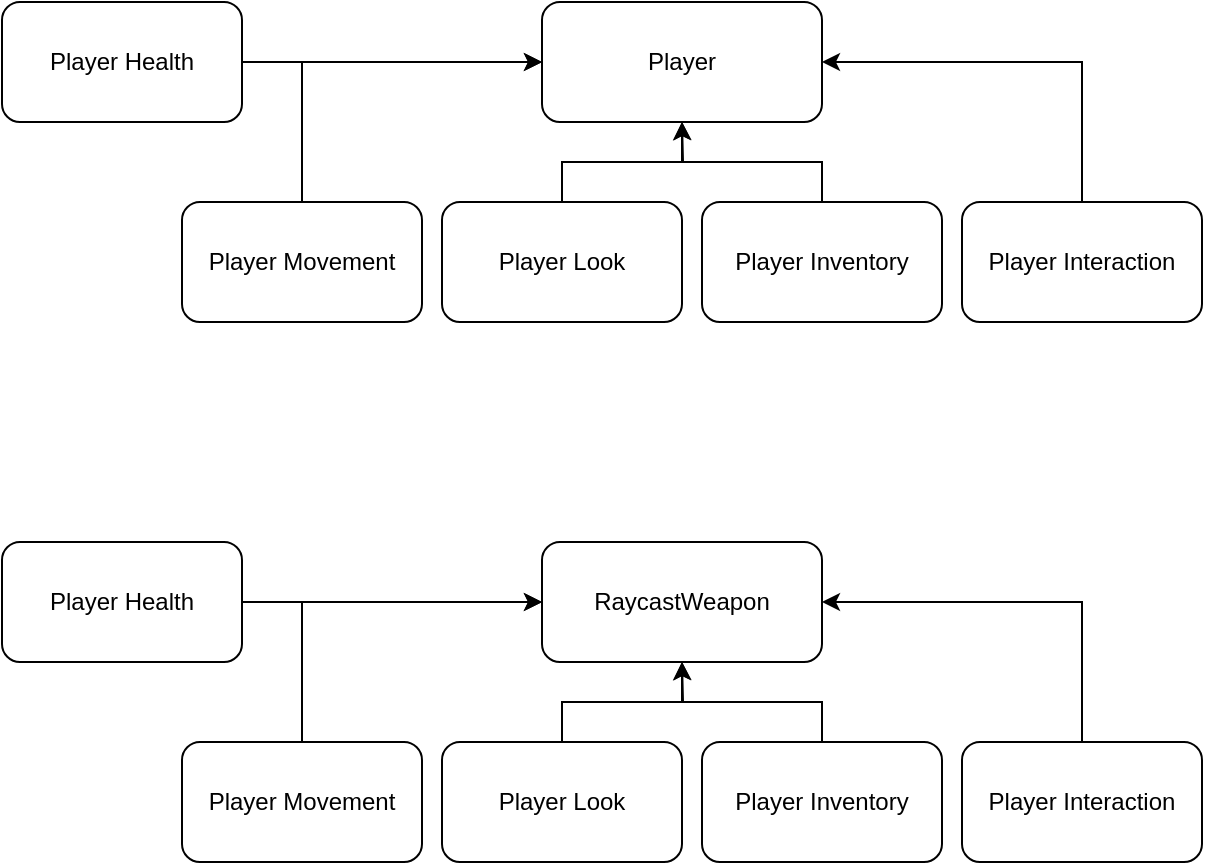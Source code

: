 <mxfile version="28.2.8">
  <diagram id="fddROSrtuDcg2Bksey4Y" name="Page-1">
    <mxGraphModel dx="991" dy="516" grid="1" gridSize="10" guides="1" tooltips="1" connect="1" arrows="1" fold="1" page="1" pageScale="1" pageWidth="850" pageHeight="1100" math="0" shadow="0">
      <root>
        <mxCell id="0" />
        <mxCell id="1" parent="0" />
        <mxCell id="Gy2uJXUMWzKe1qh5utid-30" value="" style="group" vertex="1" connectable="0" parent="1">
          <mxGeometry x="40" y="160" width="600" height="160" as="geometry" />
        </mxCell>
        <mxCell id="Gy2uJXUMWzKe1qh5utid-27" style="edgeStyle=orthogonalEdgeStyle;rounded=0;orthogonalLoop=1;jettySize=auto;html=1;entryX=1;entryY=0.5;entryDx=0;entryDy=0;" edge="1" parent="Gy2uJXUMWzKe1qh5utid-30" source="Gy2uJXUMWzKe1qh5utid-26" target="JgzFDFXyBf2oyc0DK9Ad-64">
          <mxGeometry relative="1" as="geometry">
            <Array as="points">
              <mxPoint x="540" y="30" />
            </Array>
          </mxGeometry>
        </mxCell>
        <mxCell id="Gy2uJXUMWzKe1qh5utid-26" value="Player Interaction" style="rounded=1;whiteSpace=wrap;html=1;container=0;" vertex="1" parent="Gy2uJXUMWzKe1qh5utid-30">
          <mxGeometry x="480" y="100" width="120" height="60" as="geometry" />
        </mxCell>
        <mxCell id="Gy2uJXUMWzKe1qh5utid-29" style="edgeStyle=orthogonalEdgeStyle;rounded=0;orthogonalLoop=1;jettySize=auto;html=1;" edge="1" parent="Gy2uJXUMWzKe1qh5utid-30" source="Gy2uJXUMWzKe1qh5utid-28" target="JgzFDFXyBf2oyc0DK9Ad-64">
          <mxGeometry relative="1" as="geometry" />
        </mxCell>
        <mxCell id="Gy2uJXUMWzKe1qh5utid-28" value="Player Health" style="rounded=1;whiteSpace=wrap;html=1;container=0;" vertex="1" parent="Gy2uJXUMWzKe1qh5utid-30">
          <mxGeometry width="120" height="60" as="geometry" />
        </mxCell>
        <mxCell id="JgzFDFXyBf2oyc0DK9Ad-64" value="Player" style="rounded=1;whiteSpace=wrap;html=1;container=0;" parent="Gy2uJXUMWzKe1qh5utid-30" vertex="1">
          <mxGeometry x="270" width="140" height="60" as="geometry" />
        </mxCell>
        <mxCell id="JgzFDFXyBf2oyc0DK9Ad-71" style="edgeStyle=orthogonalEdgeStyle;rounded=0;orthogonalLoop=1;jettySize=auto;html=1;entryX=0;entryY=0.5;entryDx=0;entryDy=0;" parent="Gy2uJXUMWzKe1qh5utid-30" source="JgzFDFXyBf2oyc0DK9Ad-66" target="JgzFDFXyBf2oyc0DK9Ad-64" edge="1">
          <mxGeometry relative="1" as="geometry">
            <Array as="points">
              <mxPoint x="150" y="30" />
            </Array>
          </mxGeometry>
        </mxCell>
        <mxCell id="JgzFDFXyBf2oyc0DK9Ad-66" value="Player Movement" style="rounded=1;whiteSpace=wrap;html=1;container=0;" parent="Gy2uJXUMWzKe1qh5utid-30" vertex="1">
          <mxGeometry x="90" y="100" width="120" height="60" as="geometry" />
        </mxCell>
        <mxCell id="Gy2uJXUMWzKe1qh5utid-16" style="edgeStyle=orthogonalEdgeStyle;rounded=0;orthogonalLoop=1;jettySize=auto;html=1;" edge="1" parent="Gy2uJXUMWzKe1qh5utid-30" source="JgzFDFXyBf2oyc0DK9Ad-69">
          <mxGeometry relative="1" as="geometry">
            <mxPoint x="340" y="60" as="targetPoint" />
          </mxGeometry>
        </mxCell>
        <mxCell id="JgzFDFXyBf2oyc0DK9Ad-69" value="Player Look" style="rounded=1;whiteSpace=wrap;html=1;container=0;" parent="Gy2uJXUMWzKe1qh5utid-30" vertex="1">
          <mxGeometry x="220" y="100" width="120" height="60" as="geometry" />
        </mxCell>
        <mxCell id="Gy2uJXUMWzKe1qh5utid-17" style="edgeStyle=orthogonalEdgeStyle;rounded=0;orthogonalLoop=1;jettySize=auto;html=1;entryX=0.5;entryY=1;entryDx=0;entryDy=0;" edge="1" parent="Gy2uJXUMWzKe1qh5utid-30" source="Gy2uJXUMWzKe1qh5utid-7" target="JgzFDFXyBf2oyc0DK9Ad-64">
          <mxGeometry relative="1" as="geometry" />
        </mxCell>
        <mxCell id="Gy2uJXUMWzKe1qh5utid-7" value="Player Inventory" style="rounded=1;whiteSpace=wrap;html=1;container=0;" vertex="1" parent="Gy2uJXUMWzKe1qh5utid-30">
          <mxGeometry x="350" y="100" width="120" height="60" as="geometry" />
        </mxCell>
        <mxCell id="Gy2uJXUMWzKe1qh5utid-31" value="" style="group" vertex="1" connectable="0" parent="1">
          <mxGeometry x="40" y="430" width="600" height="160" as="geometry" />
        </mxCell>
        <mxCell id="Gy2uJXUMWzKe1qh5utid-32" style="edgeStyle=orthogonalEdgeStyle;rounded=0;orthogonalLoop=1;jettySize=auto;html=1;entryX=1;entryY=0.5;entryDx=0;entryDy=0;" edge="1" parent="Gy2uJXUMWzKe1qh5utid-31" source="Gy2uJXUMWzKe1qh5utid-33" target="Gy2uJXUMWzKe1qh5utid-36">
          <mxGeometry relative="1" as="geometry">
            <Array as="points">
              <mxPoint x="540" y="30" />
            </Array>
          </mxGeometry>
        </mxCell>
        <mxCell id="Gy2uJXUMWzKe1qh5utid-33" value="Player Interaction" style="rounded=1;whiteSpace=wrap;html=1;container=0;" vertex="1" parent="Gy2uJXUMWzKe1qh5utid-31">
          <mxGeometry x="480" y="100" width="120" height="60" as="geometry" />
        </mxCell>
        <mxCell id="Gy2uJXUMWzKe1qh5utid-34" style="edgeStyle=orthogonalEdgeStyle;rounded=0;orthogonalLoop=1;jettySize=auto;html=1;" edge="1" parent="Gy2uJXUMWzKe1qh5utid-31" source="Gy2uJXUMWzKe1qh5utid-35" target="Gy2uJXUMWzKe1qh5utid-36">
          <mxGeometry relative="1" as="geometry" />
        </mxCell>
        <mxCell id="Gy2uJXUMWzKe1qh5utid-35" value="Player Health" style="rounded=1;whiteSpace=wrap;html=1;container=0;" vertex="1" parent="Gy2uJXUMWzKe1qh5utid-31">
          <mxGeometry width="120" height="60" as="geometry" />
        </mxCell>
        <mxCell id="Gy2uJXUMWzKe1qh5utid-36" value="RaycastWeapon" style="rounded=1;whiteSpace=wrap;html=1;container=0;" vertex="1" parent="Gy2uJXUMWzKe1qh5utid-31">
          <mxGeometry x="270" width="140" height="60" as="geometry" />
        </mxCell>
        <mxCell id="Gy2uJXUMWzKe1qh5utid-37" style="edgeStyle=orthogonalEdgeStyle;rounded=0;orthogonalLoop=1;jettySize=auto;html=1;entryX=0;entryY=0.5;entryDx=0;entryDy=0;" edge="1" parent="Gy2uJXUMWzKe1qh5utid-31" source="Gy2uJXUMWzKe1qh5utid-38" target="Gy2uJXUMWzKe1qh5utid-36">
          <mxGeometry relative="1" as="geometry">
            <Array as="points">
              <mxPoint x="150" y="30" />
            </Array>
          </mxGeometry>
        </mxCell>
        <mxCell id="Gy2uJXUMWzKe1qh5utid-38" value="Player Movement" style="rounded=1;whiteSpace=wrap;html=1;container=0;" vertex="1" parent="Gy2uJXUMWzKe1qh5utid-31">
          <mxGeometry x="90" y="100" width="120" height="60" as="geometry" />
        </mxCell>
        <mxCell id="Gy2uJXUMWzKe1qh5utid-39" style="edgeStyle=orthogonalEdgeStyle;rounded=0;orthogonalLoop=1;jettySize=auto;html=1;" edge="1" parent="Gy2uJXUMWzKe1qh5utid-31" source="Gy2uJXUMWzKe1qh5utid-40">
          <mxGeometry relative="1" as="geometry">
            <mxPoint x="340" y="60" as="targetPoint" />
          </mxGeometry>
        </mxCell>
        <mxCell id="Gy2uJXUMWzKe1qh5utid-40" value="Player Look" style="rounded=1;whiteSpace=wrap;html=1;container=0;" vertex="1" parent="Gy2uJXUMWzKe1qh5utid-31">
          <mxGeometry x="220" y="100" width="120" height="60" as="geometry" />
        </mxCell>
        <mxCell id="Gy2uJXUMWzKe1qh5utid-41" style="edgeStyle=orthogonalEdgeStyle;rounded=0;orthogonalLoop=1;jettySize=auto;html=1;entryX=0.5;entryY=1;entryDx=0;entryDy=0;" edge="1" parent="Gy2uJXUMWzKe1qh5utid-31" source="Gy2uJXUMWzKe1qh5utid-42" target="Gy2uJXUMWzKe1qh5utid-36">
          <mxGeometry relative="1" as="geometry" />
        </mxCell>
        <mxCell id="Gy2uJXUMWzKe1qh5utid-42" value="Player Inventory" style="rounded=1;whiteSpace=wrap;html=1;container=0;" vertex="1" parent="Gy2uJXUMWzKe1qh5utid-31">
          <mxGeometry x="350" y="100" width="120" height="60" as="geometry" />
        </mxCell>
      </root>
    </mxGraphModel>
  </diagram>
</mxfile>
